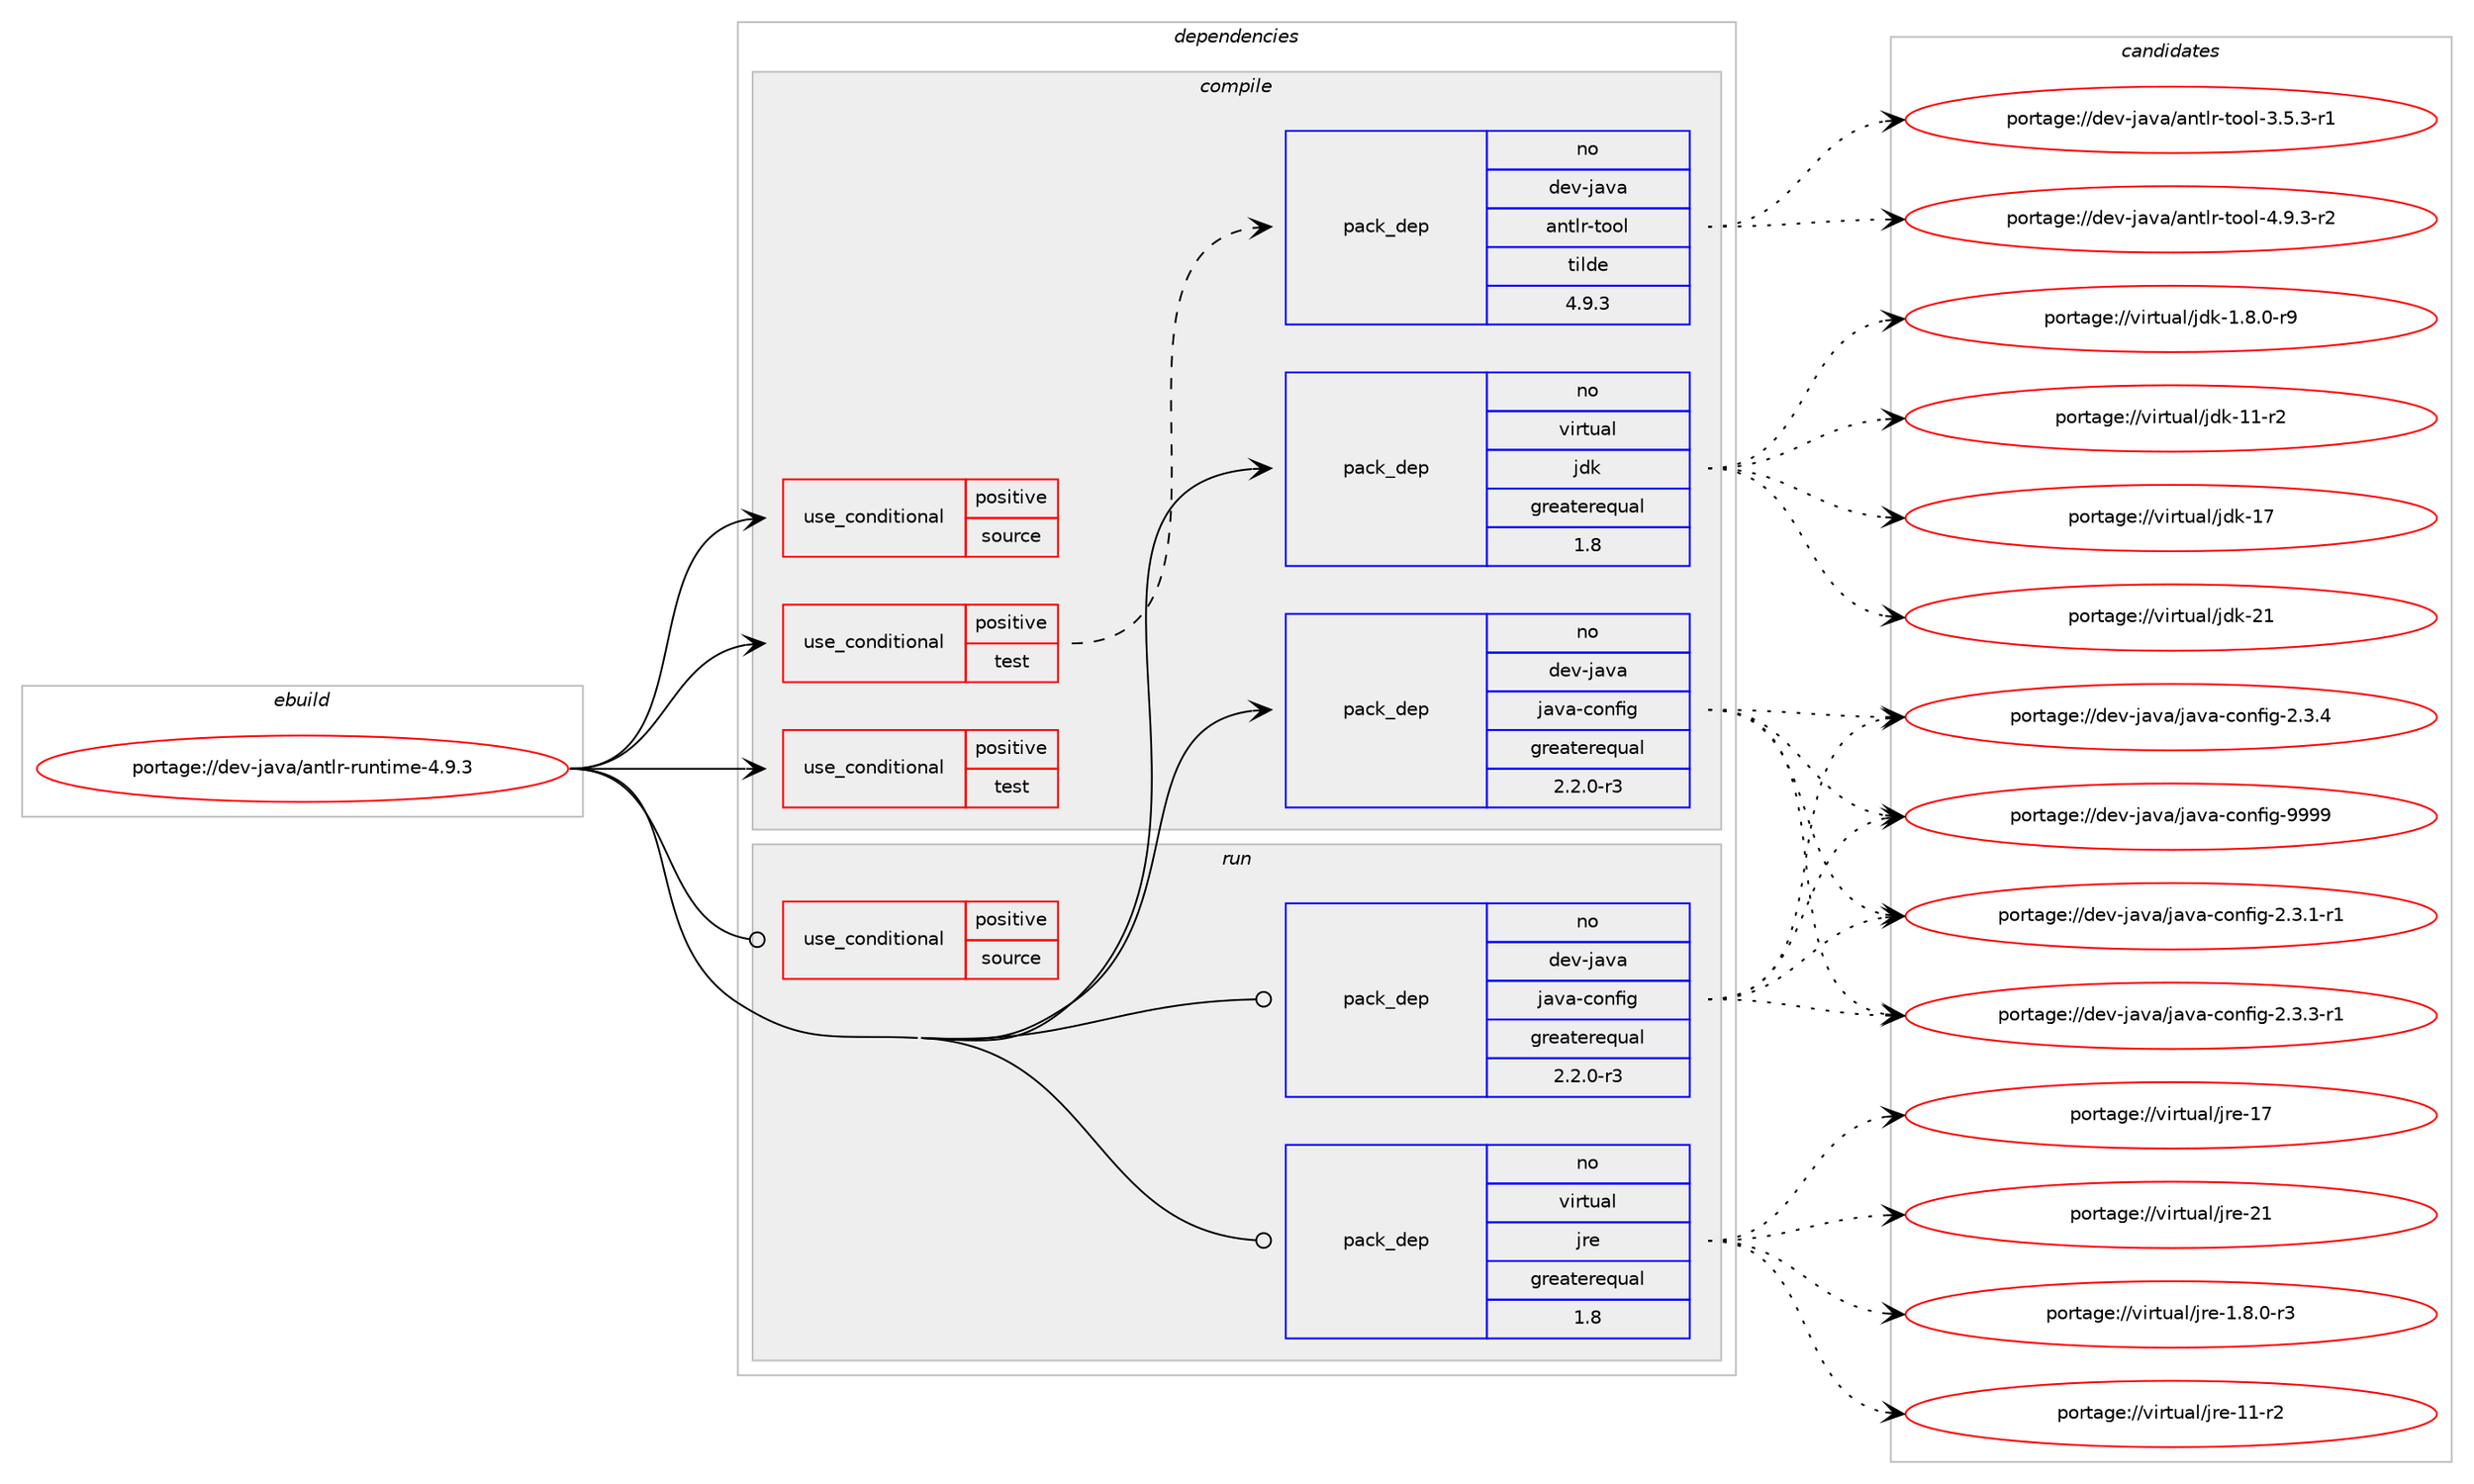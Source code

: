 digraph prolog {

# *************
# Graph options
# *************

newrank=true;
concentrate=true;
compound=true;
graph [rankdir=LR,fontname=Helvetica,fontsize=10,ranksep=1.5];#, ranksep=2.5, nodesep=0.2];
edge  [arrowhead=vee];
node  [fontname=Helvetica,fontsize=10];

# **********
# The ebuild
# **********

subgraph cluster_leftcol {
color=gray;
rank=same;
label=<<i>ebuild</i>>;
id [label="portage://dev-java/antlr-runtime-4.9.3", color=red, width=4, href="../dev-java/antlr-runtime-4.9.3.svg"];
}

# ****************
# The dependencies
# ****************

subgraph cluster_midcol {
color=gray;
label=<<i>dependencies</i>>;
subgraph cluster_compile {
fillcolor="#eeeeee";
style=filled;
label=<<i>compile</i>>;
subgraph cond20837 {
dependency46826 [label=<<TABLE BORDER="0" CELLBORDER="1" CELLSPACING="0" CELLPADDING="4"><TR><TD ROWSPAN="3" CELLPADDING="10">use_conditional</TD></TR><TR><TD>positive</TD></TR><TR><TD>source</TD></TR></TABLE>>, shape=none, color=red];
# *** BEGIN UNKNOWN DEPENDENCY TYPE (TODO) ***
# dependency46826 -> package_dependency(portage://dev-java/antlr-runtime-4.9.3,install,no,app-arch,zip,none,[,,],[],[])
# *** END UNKNOWN DEPENDENCY TYPE (TODO) ***

}
id:e -> dependency46826:w [weight=20,style="solid",arrowhead="vee"];
subgraph cond20838 {
dependency46827 [label=<<TABLE BORDER="0" CELLBORDER="1" CELLSPACING="0" CELLPADDING="4"><TR><TD ROWSPAN="3" CELLPADDING="10">use_conditional</TD></TR><TR><TD>positive</TD></TR><TR><TD>test</TD></TR></TABLE>>, shape=none, color=red];
subgraph pack24965 {
dependency46828 [label=<<TABLE BORDER="0" CELLBORDER="1" CELLSPACING="0" CELLPADDING="4" WIDTH="220"><TR><TD ROWSPAN="6" CELLPADDING="30">pack_dep</TD></TR><TR><TD WIDTH="110">no</TD></TR><TR><TD>dev-java</TD></TR><TR><TD>antlr-tool</TD></TR><TR><TD>tilde</TD></TR><TR><TD>4.9.3</TD></TR></TABLE>>, shape=none, color=blue];
}
dependency46827:e -> dependency46828:w [weight=20,style="dashed",arrowhead="vee"];
# *** BEGIN UNKNOWN DEPENDENCY TYPE (TODO) ***
# dependency46827 -> package_dependency(portage://dev-java/antlr-runtime-4.9.3,install,no,dev-java,jol-core,none,[,,],[slot(0)],[])
# *** END UNKNOWN DEPENDENCY TYPE (TODO) ***

}
id:e -> dependency46827:w [weight=20,style="solid",arrowhead="vee"];
subgraph cond20839 {
dependency46829 [label=<<TABLE BORDER="0" CELLBORDER="1" CELLSPACING="0" CELLPADDING="4"><TR><TD ROWSPAN="3" CELLPADDING="10">use_conditional</TD></TR><TR><TD>positive</TD></TR><TR><TD>test</TD></TR></TABLE>>, shape=none, color=red];
# *** BEGIN UNKNOWN DEPENDENCY TYPE (TODO) ***
# dependency46829 -> package_dependency(portage://dev-java/antlr-runtime-4.9.3,install,no,dev-java,junit,none,[,,],[slot(4)],[])
# *** END UNKNOWN DEPENDENCY TYPE (TODO) ***

}
id:e -> dependency46829:w [weight=20,style="solid",arrowhead="vee"];
subgraph pack24966 {
dependency46830 [label=<<TABLE BORDER="0" CELLBORDER="1" CELLSPACING="0" CELLPADDING="4" WIDTH="220"><TR><TD ROWSPAN="6" CELLPADDING="30">pack_dep</TD></TR><TR><TD WIDTH="110">no</TD></TR><TR><TD>dev-java</TD></TR><TR><TD>java-config</TD></TR><TR><TD>greaterequal</TD></TR><TR><TD>2.2.0-r3</TD></TR></TABLE>>, shape=none, color=blue];
}
id:e -> dependency46830:w [weight=20,style="solid",arrowhead="vee"];
subgraph pack24967 {
dependency46831 [label=<<TABLE BORDER="0" CELLBORDER="1" CELLSPACING="0" CELLPADDING="4" WIDTH="220"><TR><TD ROWSPAN="6" CELLPADDING="30">pack_dep</TD></TR><TR><TD WIDTH="110">no</TD></TR><TR><TD>virtual</TD></TR><TR><TD>jdk</TD></TR><TR><TD>greaterequal</TD></TR><TR><TD>1.8</TD></TR></TABLE>>, shape=none, color=blue];
}
id:e -> dependency46831:w [weight=20,style="solid",arrowhead="vee"];
}
subgraph cluster_compileandrun {
fillcolor="#eeeeee";
style=filled;
label=<<i>compile and run</i>>;
}
subgraph cluster_run {
fillcolor="#eeeeee";
style=filled;
label=<<i>run</i>>;
subgraph cond20840 {
dependency46832 [label=<<TABLE BORDER="0" CELLBORDER="1" CELLSPACING="0" CELLPADDING="4"><TR><TD ROWSPAN="3" CELLPADDING="10">use_conditional</TD></TR><TR><TD>positive</TD></TR><TR><TD>source</TD></TR></TABLE>>, shape=none, color=red];
# *** BEGIN UNKNOWN DEPENDENCY TYPE (TODO) ***
# dependency46832 -> package_dependency(portage://dev-java/antlr-runtime-4.9.3,run,no,app-arch,zip,none,[,,],[],[])
# *** END UNKNOWN DEPENDENCY TYPE (TODO) ***

}
id:e -> dependency46832:w [weight=20,style="solid",arrowhead="odot"];
subgraph pack24968 {
dependency46833 [label=<<TABLE BORDER="0" CELLBORDER="1" CELLSPACING="0" CELLPADDING="4" WIDTH="220"><TR><TD ROWSPAN="6" CELLPADDING="30">pack_dep</TD></TR><TR><TD WIDTH="110">no</TD></TR><TR><TD>dev-java</TD></TR><TR><TD>java-config</TD></TR><TR><TD>greaterequal</TD></TR><TR><TD>2.2.0-r3</TD></TR></TABLE>>, shape=none, color=blue];
}
id:e -> dependency46833:w [weight=20,style="solid",arrowhead="odot"];
subgraph pack24969 {
dependency46834 [label=<<TABLE BORDER="0" CELLBORDER="1" CELLSPACING="0" CELLPADDING="4" WIDTH="220"><TR><TD ROWSPAN="6" CELLPADDING="30">pack_dep</TD></TR><TR><TD WIDTH="110">no</TD></TR><TR><TD>virtual</TD></TR><TR><TD>jre</TD></TR><TR><TD>greaterequal</TD></TR><TR><TD>1.8</TD></TR></TABLE>>, shape=none, color=blue];
}
id:e -> dependency46834:w [weight=20,style="solid",arrowhead="odot"];
}
}

# **************
# The candidates
# **************

subgraph cluster_choices {
rank=same;
color=gray;
label=<<i>candidates</i>>;

subgraph choice24965 {
color=black;
nodesep=1;
choice1001011184510697118974797110116108114451161111111084551465346514511449 [label="portage://dev-java/antlr-tool-3.5.3-r1", color=red, width=4,href="../dev-java/antlr-tool-3.5.3-r1.svg"];
choice1001011184510697118974797110116108114451161111111084552465746514511450 [label="portage://dev-java/antlr-tool-4.9.3-r2", color=red, width=4,href="../dev-java/antlr-tool-4.9.3-r2.svg"];
dependency46828:e -> choice1001011184510697118974797110116108114451161111111084551465346514511449:w [style=dotted,weight="100"];
dependency46828:e -> choice1001011184510697118974797110116108114451161111111084552465746514511450:w [style=dotted,weight="100"];
}
subgraph choice24966 {
color=black;
nodesep=1;
choice10010111845106971189747106971189745991111101021051034550465146494511449 [label="portage://dev-java/java-config-2.3.1-r1", color=red, width=4,href="../dev-java/java-config-2.3.1-r1.svg"];
choice10010111845106971189747106971189745991111101021051034550465146514511449 [label="portage://dev-java/java-config-2.3.3-r1", color=red, width=4,href="../dev-java/java-config-2.3.3-r1.svg"];
choice1001011184510697118974710697118974599111110102105103455046514652 [label="portage://dev-java/java-config-2.3.4", color=red, width=4,href="../dev-java/java-config-2.3.4.svg"];
choice10010111845106971189747106971189745991111101021051034557575757 [label="portage://dev-java/java-config-9999", color=red, width=4,href="../dev-java/java-config-9999.svg"];
dependency46830:e -> choice10010111845106971189747106971189745991111101021051034550465146494511449:w [style=dotted,weight="100"];
dependency46830:e -> choice10010111845106971189747106971189745991111101021051034550465146514511449:w [style=dotted,weight="100"];
dependency46830:e -> choice1001011184510697118974710697118974599111110102105103455046514652:w [style=dotted,weight="100"];
dependency46830:e -> choice10010111845106971189747106971189745991111101021051034557575757:w [style=dotted,weight="100"];
}
subgraph choice24967 {
color=black;
nodesep=1;
choice11810511411611797108471061001074549465646484511457 [label="portage://virtual/jdk-1.8.0-r9", color=red, width=4,href="../virtual/jdk-1.8.0-r9.svg"];
choice11810511411611797108471061001074549494511450 [label="portage://virtual/jdk-11-r2", color=red, width=4,href="../virtual/jdk-11-r2.svg"];
choice1181051141161179710847106100107454955 [label="portage://virtual/jdk-17", color=red, width=4,href="../virtual/jdk-17.svg"];
choice1181051141161179710847106100107455049 [label="portage://virtual/jdk-21", color=red, width=4,href="../virtual/jdk-21.svg"];
dependency46831:e -> choice11810511411611797108471061001074549465646484511457:w [style=dotted,weight="100"];
dependency46831:e -> choice11810511411611797108471061001074549494511450:w [style=dotted,weight="100"];
dependency46831:e -> choice1181051141161179710847106100107454955:w [style=dotted,weight="100"];
dependency46831:e -> choice1181051141161179710847106100107455049:w [style=dotted,weight="100"];
}
subgraph choice24968 {
color=black;
nodesep=1;
choice10010111845106971189747106971189745991111101021051034550465146494511449 [label="portage://dev-java/java-config-2.3.1-r1", color=red, width=4,href="../dev-java/java-config-2.3.1-r1.svg"];
choice10010111845106971189747106971189745991111101021051034550465146514511449 [label="portage://dev-java/java-config-2.3.3-r1", color=red, width=4,href="../dev-java/java-config-2.3.3-r1.svg"];
choice1001011184510697118974710697118974599111110102105103455046514652 [label="portage://dev-java/java-config-2.3.4", color=red, width=4,href="../dev-java/java-config-2.3.4.svg"];
choice10010111845106971189747106971189745991111101021051034557575757 [label="portage://dev-java/java-config-9999", color=red, width=4,href="../dev-java/java-config-9999.svg"];
dependency46833:e -> choice10010111845106971189747106971189745991111101021051034550465146494511449:w [style=dotted,weight="100"];
dependency46833:e -> choice10010111845106971189747106971189745991111101021051034550465146514511449:w [style=dotted,weight="100"];
dependency46833:e -> choice1001011184510697118974710697118974599111110102105103455046514652:w [style=dotted,weight="100"];
dependency46833:e -> choice10010111845106971189747106971189745991111101021051034557575757:w [style=dotted,weight="100"];
}
subgraph choice24969 {
color=black;
nodesep=1;
choice11810511411611797108471061141014549465646484511451 [label="portage://virtual/jre-1.8.0-r3", color=red, width=4,href="../virtual/jre-1.8.0-r3.svg"];
choice11810511411611797108471061141014549494511450 [label="portage://virtual/jre-11-r2", color=red, width=4,href="../virtual/jre-11-r2.svg"];
choice1181051141161179710847106114101454955 [label="portage://virtual/jre-17", color=red, width=4,href="../virtual/jre-17.svg"];
choice1181051141161179710847106114101455049 [label="portage://virtual/jre-21", color=red, width=4,href="../virtual/jre-21.svg"];
dependency46834:e -> choice11810511411611797108471061141014549465646484511451:w [style=dotted,weight="100"];
dependency46834:e -> choice11810511411611797108471061141014549494511450:w [style=dotted,weight="100"];
dependency46834:e -> choice1181051141161179710847106114101454955:w [style=dotted,weight="100"];
dependency46834:e -> choice1181051141161179710847106114101455049:w [style=dotted,weight="100"];
}
}

}
